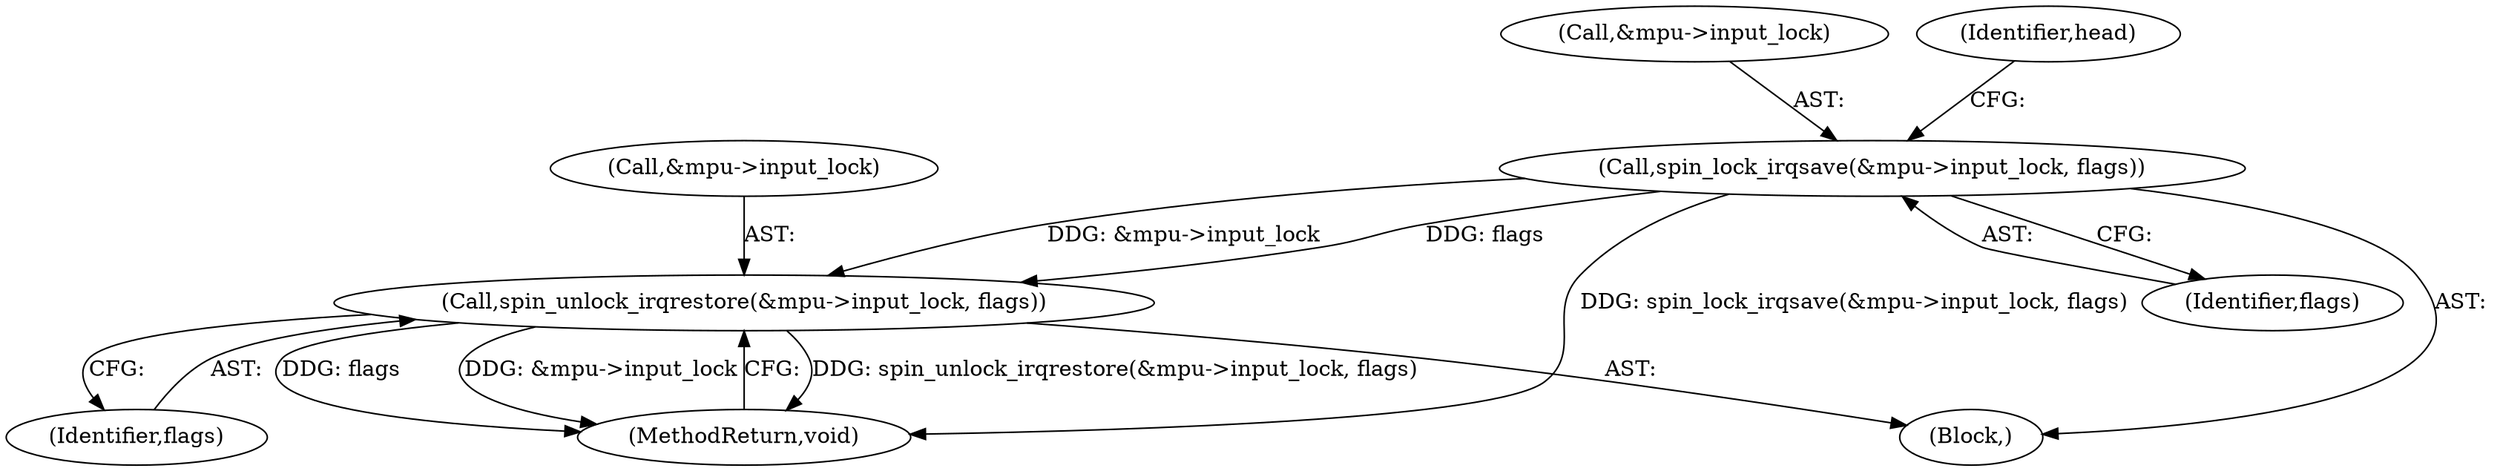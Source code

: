 digraph "0_linux_20e2b791796bd68816fa115f12be5320de2b8021@pointer" {
"1000212" [label="(Call,spin_unlock_irqrestore(&mpu->input_lock, flags))"];
"1000121" [label="(Call,spin_lock_irqsave(&mpu->input_lock, flags))"];
"1000218" [label="(MethodReturn,void)"];
"1000102" [label="(Block,)"];
"1000122" [label="(Call,&mpu->input_lock)"];
"1000213" [label="(Call,&mpu->input_lock)"];
"1000128" [label="(Identifier,head)"];
"1000212" [label="(Call,spin_unlock_irqrestore(&mpu->input_lock, flags))"];
"1000121" [label="(Call,spin_lock_irqsave(&mpu->input_lock, flags))"];
"1000217" [label="(Identifier,flags)"];
"1000126" [label="(Identifier,flags)"];
"1000212" -> "1000102"  [label="AST: "];
"1000212" -> "1000217"  [label="CFG: "];
"1000213" -> "1000212"  [label="AST: "];
"1000217" -> "1000212"  [label="AST: "];
"1000218" -> "1000212"  [label="CFG: "];
"1000212" -> "1000218"  [label="DDG: spin_unlock_irqrestore(&mpu->input_lock, flags)"];
"1000212" -> "1000218"  [label="DDG: flags"];
"1000212" -> "1000218"  [label="DDG: &mpu->input_lock"];
"1000121" -> "1000212"  [label="DDG: &mpu->input_lock"];
"1000121" -> "1000212"  [label="DDG: flags"];
"1000121" -> "1000102"  [label="AST: "];
"1000121" -> "1000126"  [label="CFG: "];
"1000122" -> "1000121"  [label="AST: "];
"1000126" -> "1000121"  [label="AST: "];
"1000128" -> "1000121"  [label="CFG: "];
"1000121" -> "1000218"  [label="DDG: spin_lock_irqsave(&mpu->input_lock, flags)"];
}
